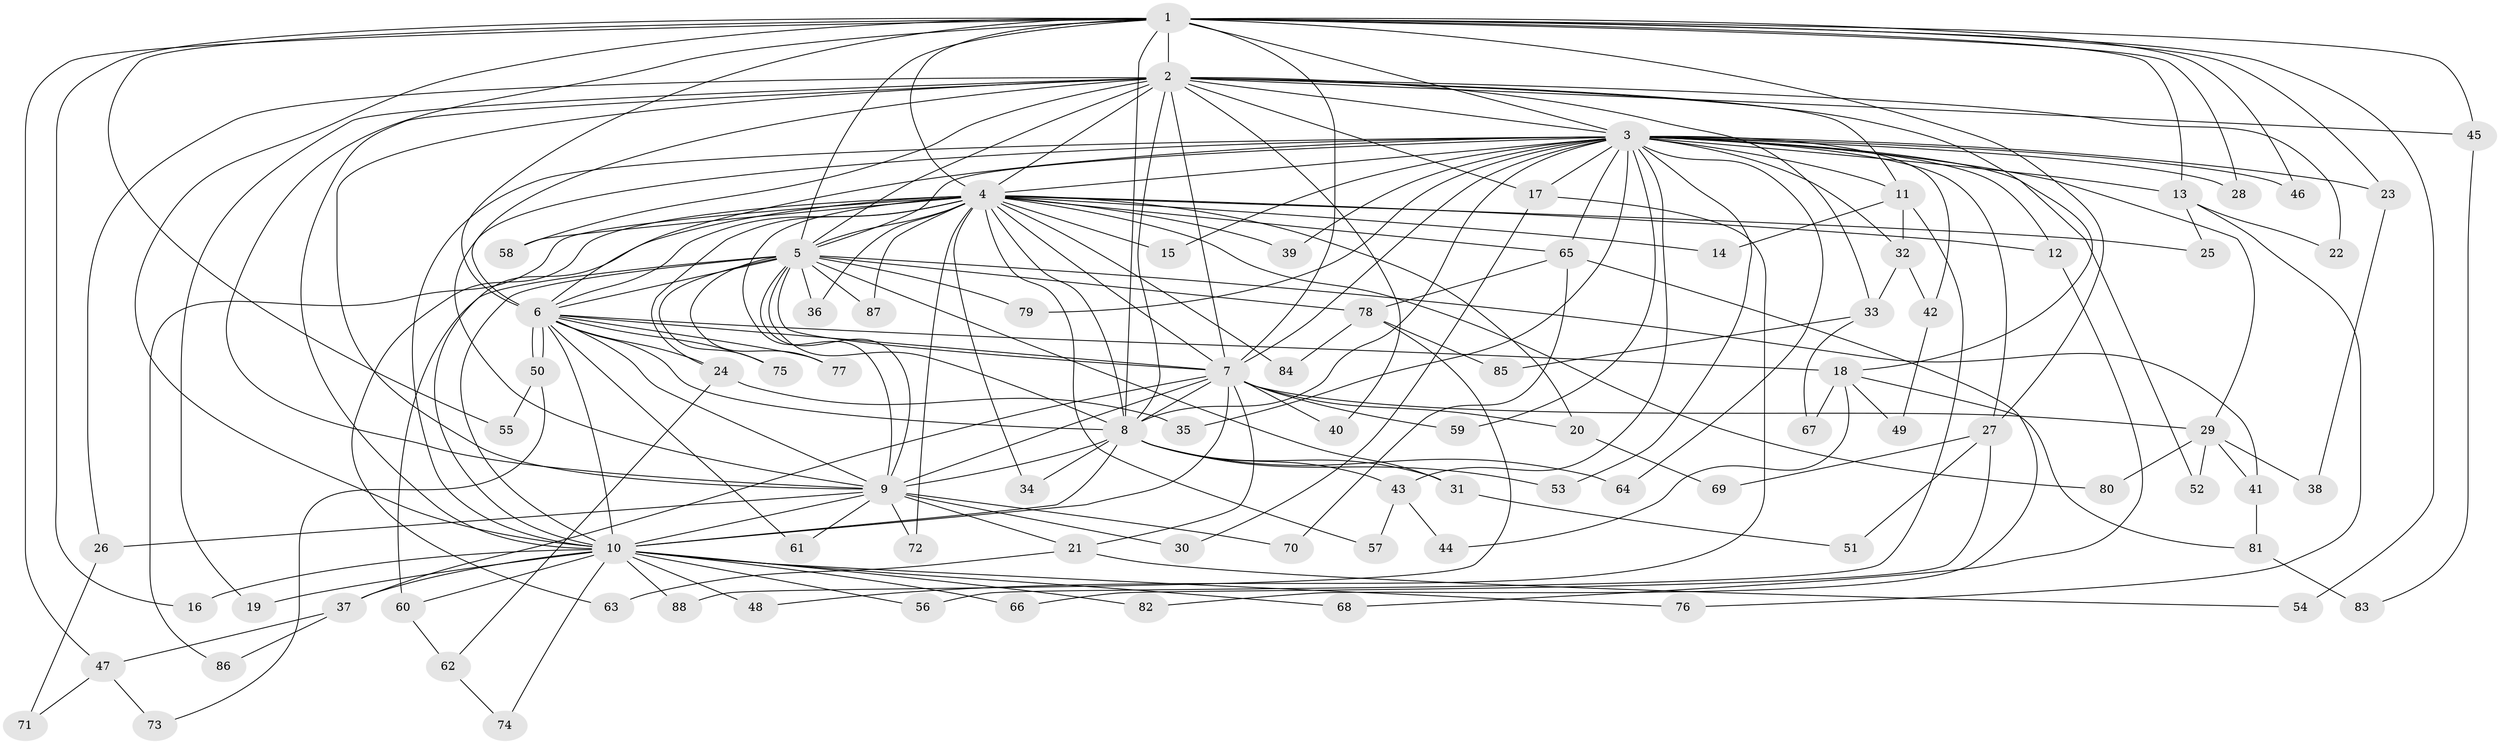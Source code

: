// Generated by graph-tools (version 1.1) at 2025/49/03/09/25 03:49:35]
// undirected, 88 vertices, 201 edges
graph export_dot {
graph [start="1"]
  node [color=gray90,style=filled];
  1;
  2;
  3;
  4;
  5;
  6;
  7;
  8;
  9;
  10;
  11;
  12;
  13;
  14;
  15;
  16;
  17;
  18;
  19;
  20;
  21;
  22;
  23;
  24;
  25;
  26;
  27;
  28;
  29;
  30;
  31;
  32;
  33;
  34;
  35;
  36;
  37;
  38;
  39;
  40;
  41;
  42;
  43;
  44;
  45;
  46;
  47;
  48;
  49;
  50;
  51;
  52;
  53;
  54;
  55;
  56;
  57;
  58;
  59;
  60;
  61;
  62;
  63;
  64;
  65;
  66;
  67;
  68;
  69;
  70;
  71;
  72;
  73;
  74;
  75;
  76;
  77;
  78;
  79;
  80;
  81;
  82;
  83;
  84;
  85;
  86;
  87;
  88;
  1 -- 2;
  1 -- 3;
  1 -- 4;
  1 -- 5;
  1 -- 6;
  1 -- 7;
  1 -- 8;
  1 -- 9;
  1 -- 10;
  1 -- 13;
  1 -- 16;
  1 -- 23;
  1 -- 27;
  1 -- 28;
  1 -- 45;
  1 -- 46;
  1 -- 47;
  1 -- 54;
  1 -- 55;
  2 -- 3;
  2 -- 4;
  2 -- 5;
  2 -- 6;
  2 -- 7;
  2 -- 8;
  2 -- 9;
  2 -- 10;
  2 -- 11;
  2 -- 17;
  2 -- 18;
  2 -- 19;
  2 -- 22;
  2 -- 26;
  2 -- 33;
  2 -- 40;
  2 -- 45;
  2 -- 58;
  3 -- 4;
  3 -- 5;
  3 -- 6;
  3 -- 7;
  3 -- 8;
  3 -- 9;
  3 -- 10;
  3 -- 11;
  3 -- 12;
  3 -- 13;
  3 -- 15;
  3 -- 17;
  3 -- 23;
  3 -- 27;
  3 -- 28;
  3 -- 29;
  3 -- 32;
  3 -- 35;
  3 -- 39;
  3 -- 42;
  3 -- 43;
  3 -- 46;
  3 -- 52;
  3 -- 53;
  3 -- 59;
  3 -- 64;
  3 -- 65;
  3 -- 79;
  4 -- 5;
  4 -- 6;
  4 -- 7;
  4 -- 8;
  4 -- 9;
  4 -- 10;
  4 -- 12;
  4 -- 14;
  4 -- 15;
  4 -- 20;
  4 -- 24;
  4 -- 25;
  4 -- 34;
  4 -- 36;
  4 -- 39;
  4 -- 57;
  4 -- 58;
  4 -- 63;
  4 -- 65;
  4 -- 72;
  4 -- 80;
  4 -- 84;
  4 -- 86;
  4 -- 87;
  5 -- 6;
  5 -- 7;
  5 -- 8;
  5 -- 9;
  5 -- 10;
  5 -- 31;
  5 -- 36;
  5 -- 41;
  5 -- 60;
  5 -- 75;
  5 -- 77;
  5 -- 78;
  5 -- 79;
  5 -- 87;
  6 -- 7;
  6 -- 8;
  6 -- 9;
  6 -- 10;
  6 -- 18;
  6 -- 24;
  6 -- 50;
  6 -- 50;
  6 -- 61;
  6 -- 75;
  6 -- 77;
  7 -- 8;
  7 -- 9;
  7 -- 10;
  7 -- 20;
  7 -- 21;
  7 -- 29;
  7 -- 37;
  7 -- 40;
  7 -- 59;
  8 -- 9;
  8 -- 10;
  8 -- 31;
  8 -- 34;
  8 -- 43;
  8 -- 53;
  8 -- 64;
  9 -- 10;
  9 -- 21;
  9 -- 26;
  9 -- 30;
  9 -- 61;
  9 -- 70;
  9 -- 72;
  10 -- 16;
  10 -- 19;
  10 -- 37;
  10 -- 48;
  10 -- 56;
  10 -- 60;
  10 -- 66;
  10 -- 68;
  10 -- 74;
  10 -- 76;
  10 -- 82;
  10 -- 88;
  11 -- 14;
  11 -- 32;
  11 -- 56;
  12 -- 68;
  13 -- 22;
  13 -- 25;
  13 -- 76;
  17 -- 30;
  17 -- 48;
  18 -- 44;
  18 -- 49;
  18 -- 67;
  18 -- 81;
  20 -- 69;
  21 -- 54;
  21 -- 63;
  23 -- 38;
  24 -- 35;
  24 -- 62;
  26 -- 71;
  27 -- 51;
  27 -- 66;
  27 -- 69;
  29 -- 38;
  29 -- 41;
  29 -- 52;
  29 -- 80;
  31 -- 51;
  32 -- 33;
  32 -- 42;
  33 -- 67;
  33 -- 85;
  37 -- 47;
  37 -- 86;
  41 -- 81;
  42 -- 49;
  43 -- 44;
  43 -- 57;
  45 -- 83;
  47 -- 71;
  47 -- 73;
  50 -- 55;
  50 -- 73;
  60 -- 62;
  62 -- 74;
  65 -- 70;
  65 -- 78;
  65 -- 82;
  78 -- 84;
  78 -- 85;
  78 -- 88;
  81 -- 83;
}
